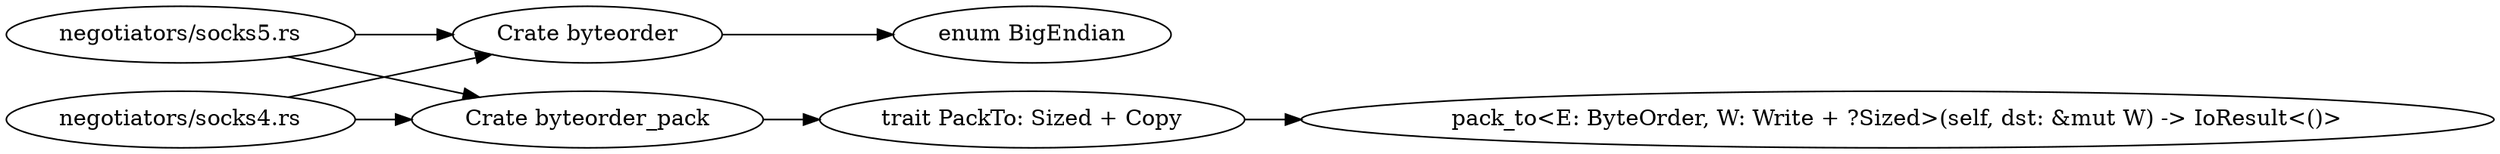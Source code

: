 digraph {
    graph [ 
        rankdir=LR,
    ]
    "byteorder" [label="Crate byteorder"]
    "byteorder_pack" [label="Crate byteorder_pack"]
    "BigEndian" [label="enum BigEndian"]
    "PackTo" [label="trait PackTo: Sized + Copy"]
    "byteorder" -> "BigEndian"
    "byteorder_pack" -> "PackTo"
    "PackTo" -> "pack_to<E: ByteOrder, W: Write + ?Sized>(self, dst: &mut W) -> IoResult<()>"

    "negotiators/socks5.rs" -> "byteorder"
    "negotiators/socks5.rs" -> "byteorder_pack"
    "negotiators/socks4.rs" -> "byteorder"
    "negotiators/socks4.rs" -> "byteorder_pack"
}